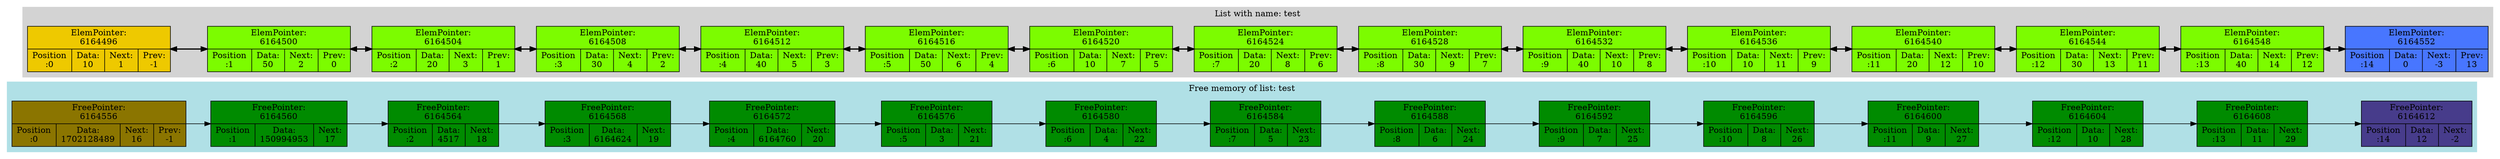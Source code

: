 digraph G{
subgraph clustermem {
style=filled;
color=powderblue;
f0 [shape=record, label="FreePointer:\n6164556 | {Position\n:0 | Data:\n1702128489 | Next:\n16 | Prev:\n-1}",style="filled",fillcolor="gold4"];
f0->f1
f1 [shape=record, label="FreePointer:\n6164560 | {Position\n:1 | Data:\n150994953 | Next:\n17}",style="filled",fillcolor="green4"];
f1->f2
f2 [shape=record, label="FreePointer:\n6164564 | {Position\n:2 | Data:\n4517 | Next:\n18}",style="filled",fillcolor="green4"];
f2->f3
f3 [shape=record, label="FreePointer:\n6164568 | {Position\n:3 | Data:\n6164624 | Next:\n19}",style="filled",fillcolor="green4"];
f3->f4
f4 [shape=record, label="FreePointer:\n6164572 | {Position\n:4 | Data:\n6164760 | Next:\n20}",style="filled",fillcolor="green4"];
f4->f5
f5 [shape=record, label="FreePointer:\n6164576 | {Position\n:5 | Data:\n3 | Next:\n21}",style="filled",fillcolor="green4"];
f5->f6
f6 [shape=record, label="FreePointer:\n6164580 | {Position\n:6 | Data:\n4 | Next:\n22}",style="filled",fillcolor="green4"];
f6->f7
f7 [shape=record, label="FreePointer:\n6164584 | {Position\n:7 | Data:\n5 | Next:\n23}",style="filled",fillcolor="green4"];
f7->f8
f8 [shape=record, label="FreePointer:\n6164588 | {Position\n:8 | Data:\n6 | Next:\n24}",style="filled",fillcolor="green4"];
f8->f9
f9 [shape=record, label="FreePointer:\n6164592 | {Position\n:9 | Data:\n7 | Next:\n25}",style="filled",fillcolor="green4"];
f9->f10
f10 [shape=record, label="FreePointer:\n6164596 | {Position\n:10 | Data:\n8 | Next:\n26}",style="filled",fillcolor="green4"];
f10->f11
f11 [shape=record, label="FreePointer:\n6164600 | {Position\n:11 | Data:\n9 | Next:\n27}",style="filled",fillcolor="green4"];
f11->f12
f12 [shape=record, label="FreePointer:\n6164604 | {Position\n:12 | Data:\n10 | Next:\n28}",style="filled",fillcolor="green4"];
f12->f13
f13 [shape=record, label="FreePointer:\n6164608 | {Position\n:13 | Data:\n11 | Next:\n29}",style="filled",fillcolor="green4"];
f13->f14
f14 [shape=record, label="FreePointer:\n6164612 | {Position\n:14 | Data:\n12 | Next:\n-2}",style="filled",fillcolor="slateblue4"];
label = "Free memory of list: test"}
rankdir=LR;
subgraph clusterlist {
style=filled;
color=lightgrey;
0 [shape=record, label="ElemPointer:\n6164496 | {Position\n:0 | Data:\n10 | Next:\n1 | Prev:\n-1}",style="filled",fillcolor="gold2"];
0->1[dir="both";style="bold"];
1 [shape=record, label="ElemPointer:\n6164500 | {Position\n:1 | Data:\n50 | Next:\n2 | Prev:\n0}",style="filled",fillcolor="lawngreen"];
1->2[dir="both";style="bold"];
2 [shape=record, label="ElemPointer:\n6164504 | {Position\n:2 | Data:\n20 | Next:\n3 | Prev:\n1}",style="filled",fillcolor="lawngreen"];
2->3[dir="both";style="bold"];
3 [shape=record, label="ElemPointer:\n6164508 | {Position\n:3 | Data:\n30 | Next:\n4 | Prev:\n2}",style="filled",fillcolor="lawngreen"];
3->4[dir="both";style="bold"];
4 [shape=record, label="ElemPointer:\n6164512 | {Position\n:4 | Data:\n40 | Next:\n5 | Prev:\n3}",style="filled",fillcolor="lawngreen"];
4->5[dir="both";style="bold"];
5 [shape=record, label="ElemPointer:\n6164516 | {Position\n:5 | Data:\n50 | Next:\n6 | Prev:\n4}",style="filled",fillcolor="lawngreen"];
5->6[dir="both";style="bold"];
6 [shape=record, label="ElemPointer:\n6164520 | {Position\n:6 | Data:\n10 | Next:\n7 | Prev:\n5}",style="filled",fillcolor="lawngreen"];
6->7[dir="both";style="bold"];
7 [shape=record, label="ElemPointer:\n6164524 | {Position\n:7 | Data:\n20 | Next:\n8 | Prev:\n6}",style="filled",fillcolor="lawngreen"];
7->8[dir="both";style="bold"];
8 [shape=record, label="ElemPointer:\n6164528 | {Position\n:8 | Data:\n30 | Next:\n9 | Prev:\n7}",style="filled",fillcolor="lawngreen"];
8->9[dir="both";style="bold"];
9 [shape=record, label="ElemPointer:\n6164532 | {Position\n:9 | Data:\n40 | Next:\n10 | Prev:\n8}",style="filled",fillcolor="lawngreen"];
9->10[dir="both";style="bold"];
10 [shape=record, label="ElemPointer:\n6164536 | {Position\n:10 | Data:\n10 | Next:\n11 | Prev:\n9}",style="filled",fillcolor="lawngreen"];
10->11[dir="both";style="bold"];
11 [shape=record, label="ElemPointer:\n6164540 | {Position\n:11 | Data:\n20 | Next:\n12 | Prev:\n10}",style="filled",fillcolor="lawngreen"];
11->12[dir="both";style="bold"];
12 [shape=record, label="ElemPointer:\n6164544 | {Position\n:12 | Data:\n30 | Next:\n13 | Prev:\n11}",style="filled",fillcolor="lawngreen"];
12->13[dir="both";style="bold"];
13 [shape=record, label="ElemPointer:\n6164548 | {Position\n:13 | Data:\n40 | Next:\n14 | Prev:\n12}",style="filled",fillcolor="lawngreen"];
13->14[dir="both";style="bold"];
14 [shape=record, label="ElemPointer:\n6164552 | {Position\n:14 | Data:\n0 | Next:\n-3 | Prev:\n13}",style="filled",fillcolor="royalblue1"];
label = "List with name: test"}
}
